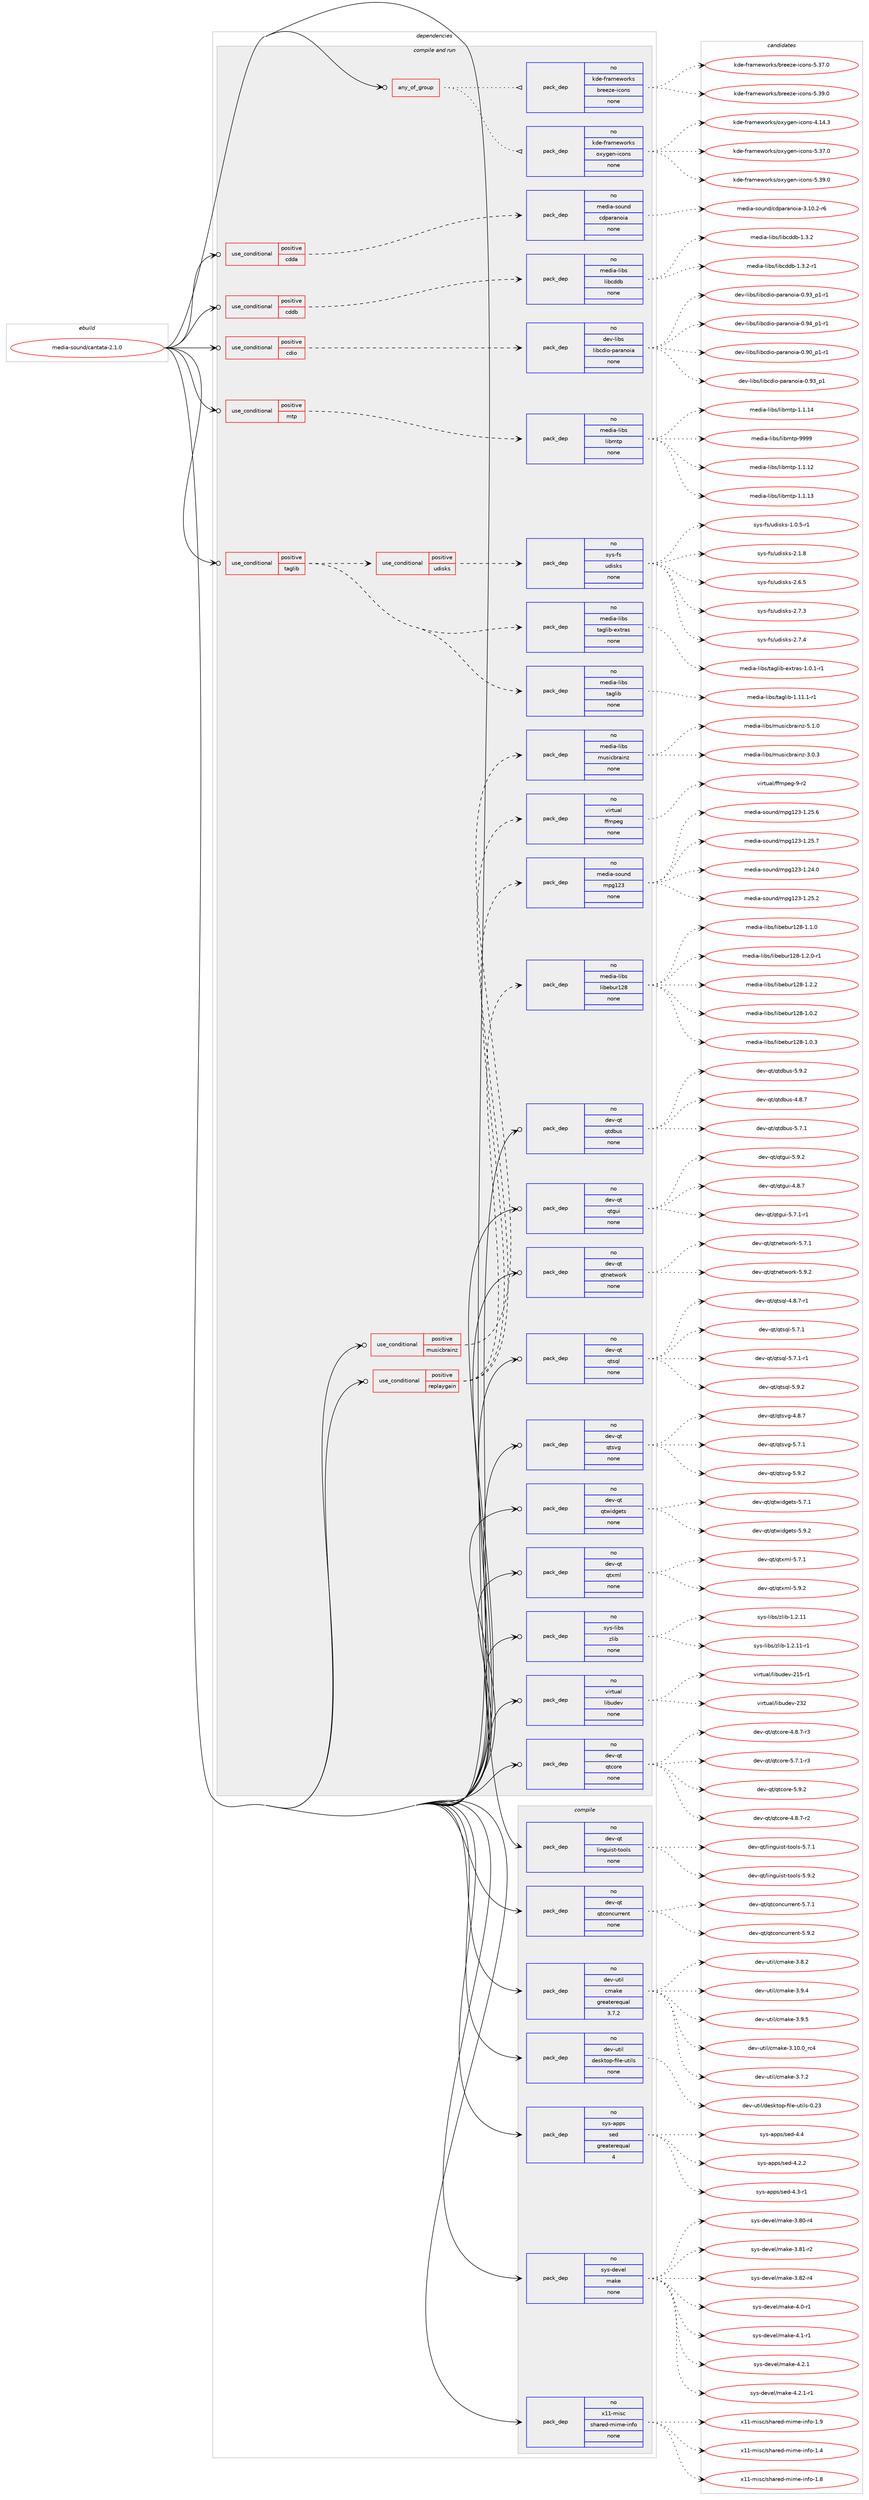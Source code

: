 digraph prolog {

# *************
# Graph options
# *************

newrank=true;
concentrate=true;
compound=true;
graph [rankdir=LR,fontname=Helvetica,fontsize=10,ranksep=1.5];#, ranksep=2.5, nodesep=0.2];
edge  [arrowhead=vee];
node  [fontname=Helvetica,fontsize=10];

# **********
# The ebuild
# **********

subgraph cluster_leftcol {
color=gray;
rank=same;
label=<<i>ebuild</i>>;
id [label="media-sound/cantata-2.1.0", color=red, width=4, href="../media-sound/cantata-2.1.0.svg"];
}

# ****************
# The dependencies
# ****************

subgraph cluster_midcol {
color=gray;
label=<<i>dependencies</i>>;
subgraph cluster_compile {
fillcolor="#eeeeee";
style=filled;
label=<<i>compile</i>>;
subgraph pack280351 {
dependency379456 [label=<<TABLE BORDER="0" CELLBORDER="1" CELLSPACING="0" CELLPADDING="4" WIDTH="220"><TR><TD ROWSPAN="6" CELLPADDING="30">pack_dep</TD></TR><TR><TD WIDTH="110">no</TD></TR><TR><TD>dev-qt</TD></TR><TR><TD>linguist-tools</TD></TR><TR><TD>none</TD></TR><TR><TD></TD></TR></TABLE>>, shape=none, color=blue];
}
id:e -> dependency379456:w [weight=20,style="solid",arrowhead="vee"];
subgraph pack280352 {
dependency379457 [label=<<TABLE BORDER="0" CELLBORDER="1" CELLSPACING="0" CELLPADDING="4" WIDTH="220"><TR><TD ROWSPAN="6" CELLPADDING="30">pack_dep</TD></TR><TR><TD WIDTH="110">no</TD></TR><TR><TD>dev-qt</TD></TR><TR><TD>qtconcurrent</TD></TR><TR><TD>none</TD></TR><TR><TD></TD></TR></TABLE>>, shape=none, color=blue];
}
id:e -> dependency379457:w [weight=20,style="solid",arrowhead="vee"];
subgraph pack280353 {
dependency379458 [label=<<TABLE BORDER="0" CELLBORDER="1" CELLSPACING="0" CELLPADDING="4" WIDTH="220"><TR><TD ROWSPAN="6" CELLPADDING="30">pack_dep</TD></TR><TR><TD WIDTH="110">no</TD></TR><TR><TD>dev-util</TD></TR><TR><TD>cmake</TD></TR><TR><TD>greaterequal</TD></TR><TR><TD>3.7.2</TD></TR></TABLE>>, shape=none, color=blue];
}
id:e -> dependency379458:w [weight=20,style="solid",arrowhead="vee"];
subgraph pack280354 {
dependency379459 [label=<<TABLE BORDER="0" CELLBORDER="1" CELLSPACING="0" CELLPADDING="4" WIDTH="220"><TR><TD ROWSPAN="6" CELLPADDING="30">pack_dep</TD></TR><TR><TD WIDTH="110">no</TD></TR><TR><TD>dev-util</TD></TR><TR><TD>desktop-file-utils</TD></TR><TR><TD>none</TD></TR><TR><TD></TD></TR></TABLE>>, shape=none, color=blue];
}
id:e -> dependency379459:w [weight=20,style="solid",arrowhead="vee"];
subgraph pack280355 {
dependency379460 [label=<<TABLE BORDER="0" CELLBORDER="1" CELLSPACING="0" CELLPADDING="4" WIDTH="220"><TR><TD ROWSPAN="6" CELLPADDING="30">pack_dep</TD></TR><TR><TD WIDTH="110">no</TD></TR><TR><TD>sys-apps</TD></TR><TR><TD>sed</TD></TR><TR><TD>greaterequal</TD></TR><TR><TD>4</TD></TR></TABLE>>, shape=none, color=blue];
}
id:e -> dependency379460:w [weight=20,style="solid",arrowhead="vee"];
subgraph pack280356 {
dependency379461 [label=<<TABLE BORDER="0" CELLBORDER="1" CELLSPACING="0" CELLPADDING="4" WIDTH="220"><TR><TD ROWSPAN="6" CELLPADDING="30">pack_dep</TD></TR><TR><TD WIDTH="110">no</TD></TR><TR><TD>sys-devel</TD></TR><TR><TD>make</TD></TR><TR><TD>none</TD></TR><TR><TD></TD></TR></TABLE>>, shape=none, color=blue];
}
id:e -> dependency379461:w [weight=20,style="solid",arrowhead="vee"];
subgraph pack280357 {
dependency379462 [label=<<TABLE BORDER="0" CELLBORDER="1" CELLSPACING="0" CELLPADDING="4" WIDTH="220"><TR><TD ROWSPAN="6" CELLPADDING="30">pack_dep</TD></TR><TR><TD WIDTH="110">no</TD></TR><TR><TD>x11-misc</TD></TR><TR><TD>shared-mime-info</TD></TR><TR><TD>none</TD></TR><TR><TD></TD></TR></TABLE>>, shape=none, color=blue];
}
id:e -> dependency379462:w [weight=20,style="solid",arrowhead="vee"];
}
subgraph cluster_compileandrun {
fillcolor="#eeeeee";
style=filled;
label=<<i>compile and run</i>>;
subgraph any5930 {
dependency379463 [label=<<TABLE BORDER="0" CELLBORDER="1" CELLSPACING="0" CELLPADDING="4"><TR><TD CELLPADDING="10">any_of_group</TD></TR></TABLE>>, shape=none, color=red];subgraph pack280358 {
dependency379464 [label=<<TABLE BORDER="0" CELLBORDER="1" CELLSPACING="0" CELLPADDING="4" WIDTH="220"><TR><TD ROWSPAN="6" CELLPADDING="30">pack_dep</TD></TR><TR><TD WIDTH="110">no</TD></TR><TR><TD>kde-frameworks</TD></TR><TR><TD>breeze-icons</TD></TR><TR><TD>none</TD></TR><TR><TD></TD></TR></TABLE>>, shape=none, color=blue];
}
dependency379463:e -> dependency379464:w [weight=20,style="dotted",arrowhead="oinv"];
subgraph pack280359 {
dependency379465 [label=<<TABLE BORDER="0" CELLBORDER="1" CELLSPACING="0" CELLPADDING="4" WIDTH="220"><TR><TD ROWSPAN="6" CELLPADDING="30">pack_dep</TD></TR><TR><TD WIDTH="110">no</TD></TR><TR><TD>kde-frameworks</TD></TR><TR><TD>oxygen-icons</TD></TR><TR><TD>none</TD></TR><TR><TD></TD></TR></TABLE>>, shape=none, color=blue];
}
dependency379463:e -> dependency379465:w [weight=20,style="dotted",arrowhead="oinv"];
}
id:e -> dependency379463:w [weight=20,style="solid",arrowhead="odotvee"];
subgraph cond93014 {
dependency379466 [label=<<TABLE BORDER="0" CELLBORDER="1" CELLSPACING="0" CELLPADDING="4"><TR><TD ROWSPAN="3" CELLPADDING="10">use_conditional</TD></TR><TR><TD>positive</TD></TR><TR><TD>cdda</TD></TR></TABLE>>, shape=none, color=red];
subgraph pack280360 {
dependency379467 [label=<<TABLE BORDER="0" CELLBORDER="1" CELLSPACING="0" CELLPADDING="4" WIDTH="220"><TR><TD ROWSPAN="6" CELLPADDING="30">pack_dep</TD></TR><TR><TD WIDTH="110">no</TD></TR><TR><TD>media-sound</TD></TR><TR><TD>cdparanoia</TD></TR><TR><TD>none</TD></TR><TR><TD></TD></TR></TABLE>>, shape=none, color=blue];
}
dependency379466:e -> dependency379467:w [weight=20,style="dashed",arrowhead="vee"];
}
id:e -> dependency379466:w [weight=20,style="solid",arrowhead="odotvee"];
subgraph cond93015 {
dependency379468 [label=<<TABLE BORDER="0" CELLBORDER="1" CELLSPACING="0" CELLPADDING="4"><TR><TD ROWSPAN="3" CELLPADDING="10">use_conditional</TD></TR><TR><TD>positive</TD></TR><TR><TD>cddb</TD></TR></TABLE>>, shape=none, color=red];
subgraph pack280361 {
dependency379469 [label=<<TABLE BORDER="0" CELLBORDER="1" CELLSPACING="0" CELLPADDING="4" WIDTH="220"><TR><TD ROWSPAN="6" CELLPADDING="30">pack_dep</TD></TR><TR><TD WIDTH="110">no</TD></TR><TR><TD>media-libs</TD></TR><TR><TD>libcddb</TD></TR><TR><TD>none</TD></TR><TR><TD></TD></TR></TABLE>>, shape=none, color=blue];
}
dependency379468:e -> dependency379469:w [weight=20,style="dashed",arrowhead="vee"];
}
id:e -> dependency379468:w [weight=20,style="solid",arrowhead="odotvee"];
subgraph cond93016 {
dependency379470 [label=<<TABLE BORDER="0" CELLBORDER="1" CELLSPACING="0" CELLPADDING="4"><TR><TD ROWSPAN="3" CELLPADDING="10">use_conditional</TD></TR><TR><TD>positive</TD></TR><TR><TD>cdio</TD></TR></TABLE>>, shape=none, color=red];
subgraph pack280362 {
dependency379471 [label=<<TABLE BORDER="0" CELLBORDER="1" CELLSPACING="0" CELLPADDING="4" WIDTH="220"><TR><TD ROWSPAN="6" CELLPADDING="30">pack_dep</TD></TR><TR><TD WIDTH="110">no</TD></TR><TR><TD>dev-libs</TD></TR><TR><TD>libcdio-paranoia</TD></TR><TR><TD>none</TD></TR><TR><TD></TD></TR></TABLE>>, shape=none, color=blue];
}
dependency379470:e -> dependency379471:w [weight=20,style="dashed",arrowhead="vee"];
}
id:e -> dependency379470:w [weight=20,style="solid",arrowhead="odotvee"];
subgraph cond93017 {
dependency379472 [label=<<TABLE BORDER="0" CELLBORDER="1" CELLSPACING="0" CELLPADDING="4"><TR><TD ROWSPAN="3" CELLPADDING="10">use_conditional</TD></TR><TR><TD>positive</TD></TR><TR><TD>mtp</TD></TR></TABLE>>, shape=none, color=red];
subgraph pack280363 {
dependency379473 [label=<<TABLE BORDER="0" CELLBORDER="1" CELLSPACING="0" CELLPADDING="4" WIDTH="220"><TR><TD ROWSPAN="6" CELLPADDING="30">pack_dep</TD></TR><TR><TD WIDTH="110">no</TD></TR><TR><TD>media-libs</TD></TR><TR><TD>libmtp</TD></TR><TR><TD>none</TD></TR><TR><TD></TD></TR></TABLE>>, shape=none, color=blue];
}
dependency379472:e -> dependency379473:w [weight=20,style="dashed",arrowhead="vee"];
}
id:e -> dependency379472:w [weight=20,style="solid",arrowhead="odotvee"];
subgraph cond93018 {
dependency379474 [label=<<TABLE BORDER="0" CELLBORDER="1" CELLSPACING="0" CELLPADDING="4"><TR><TD ROWSPAN="3" CELLPADDING="10">use_conditional</TD></TR><TR><TD>positive</TD></TR><TR><TD>musicbrainz</TD></TR></TABLE>>, shape=none, color=red];
subgraph pack280364 {
dependency379475 [label=<<TABLE BORDER="0" CELLBORDER="1" CELLSPACING="0" CELLPADDING="4" WIDTH="220"><TR><TD ROWSPAN="6" CELLPADDING="30">pack_dep</TD></TR><TR><TD WIDTH="110">no</TD></TR><TR><TD>media-libs</TD></TR><TR><TD>musicbrainz</TD></TR><TR><TD>none</TD></TR><TR><TD></TD></TR></TABLE>>, shape=none, color=blue];
}
dependency379474:e -> dependency379475:w [weight=20,style="dashed",arrowhead="vee"];
}
id:e -> dependency379474:w [weight=20,style="solid",arrowhead="odotvee"];
subgraph cond93019 {
dependency379476 [label=<<TABLE BORDER="0" CELLBORDER="1" CELLSPACING="0" CELLPADDING="4"><TR><TD ROWSPAN="3" CELLPADDING="10">use_conditional</TD></TR><TR><TD>positive</TD></TR><TR><TD>replaygain</TD></TR></TABLE>>, shape=none, color=red];
subgraph pack280365 {
dependency379477 [label=<<TABLE BORDER="0" CELLBORDER="1" CELLSPACING="0" CELLPADDING="4" WIDTH="220"><TR><TD ROWSPAN="6" CELLPADDING="30">pack_dep</TD></TR><TR><TD WIDTH="110">no</TD></TR><TR><TD>media-libs</TD></TR><TR><TD>libebur128</TD></TR><TR><TD>none</TD></TR><TR><TD></TD></TR></TABLE>>, shape=none, color=blue];
}
dependency379476:e -> dependency379477:w [weight=20,style="dashed",arrowhead="vee"];
subgraph pack280366 {
dependency379478 [label=<<TABLE BORDER="0" CELLBORDER="1" CELLSPACING="0" CELLPADDING="4" WIDTH="220"><TR><TD ROWSPAN="6" CELLPADDING="30">pack_dep</TD></TR><TR><TD WIDTH="110">no</TD></TR><TR><TD>media-sound</TD></TR><TR><TD>mpg123</TD></TR><TR><TD>none</TD></TR><TR><TD></TD></TR></TABLE>>, shape=none, color=blue];
}
dependency379476:e -> dependency379478:w [weight=20,style="dashed",arrowhead="vee"];
subgraph pack280367 {
dependency379479 [label=<<TABLE BORDER="0" CELLBORDER="1" CELLSPACING="0" CELLPADDING="4" WIDTH="220"><TR><TD ROWSPAN="6" CELLPADDING="30">pack_dep</TD></TR><TR><TD WIDTH="110">no</TD></TR><TR><TD>virtual</TD></TR><TR><TD>ffmpeg</TD></TR><TR><TD>none</TD></TR><TR><TD></TD></TR></TABLE>>, shape=none, color=blue];
}
dependency379476:e -> dependency379479:w [weight=20,style="dashed",arrowhead="vee"];
}
id:e -> dependency379476:w [weight=20,style="solid",arrowhead="odotvee"];
subgraph cond93020 {
dependency379480 [label=<<TABLE BORDER="0" CELLBORDER="1" CELLSPACING="0" CELLPADDING="4"><TR><TD ROWSPAN="3" CELLPADDING="10">use_conditional</TD></TR><TR><TD>positive</TD></TR><TR><TD>taglib</TD></TR></TABLE>>, shape=none, color=red];
subgraph pack280368 {
dependency379481 [label=<<TABLE BORDER="0" CELLBORDER="1" CELLSPACING="0" CELLPADDING="4" WIDTH="220"><TR><TD ROWSPAN="6" CELLPADDING="30">pack_dep</TD></TR><TR><TD WIDTH="110">no</TD></TR><TR><TD>media-libs</TD></TR><TR><TD>taglib</TD></TR><TR><TD>none</TD></TR><TR><TD></TD></TR></TABLE>>, shape=none, color=blue];
}
dependency379480:e -> dependency379481:w [weight=20,style="dashed",arrowhead="vee"];
subgraph pack280369 {
dependency379482 [label=<<TABLE BORDER="0" CELLBORDER="1" CELLSPACING="0" CELLPADDING="4" WIDTH="220"><TR><TD ROWSPAN="6" CELLPADDING="30">pack_dep</TD></TR><TR><TD WIDTH="110">no</TD></TR><TR><TD>media-libs</TD></TR><TR><TD>taglib-extras</TD></TR><TR><TD>none</TD></TR><TR><TD></TD></TR></TABLE>>, shape=none, color=blue];
}
dependency379480:e -> dependency379482:w [weight=20,style="dashed",arrowhead="vee"];
subgraph cond93021 {
dependency379483 [label=<<TABLE BORDER="0" CELLBORDER="1" CELLSPACING="0" CELLPADDING="4"><TR><TD ROWSPAN="3" CELLPADDING="10">use_conditional</TD></TR><TR><TD>positive</TD></TR><TR><TD>udisks</TD></TR></TABLE>>, shape=none, color=red];
subgraph pack280370 {
dependency379484 [label=<<TABLE BORDER="0" CELLBORDER="1" CELLSPACING="0" CELLPADDING="4" WIDTH="220"><TR><TD ROWSPAN="6" CELLPADDING="30">pack_dep</TD></TR><TR><TD WIDTH="110">no</TD></TR><TR><TD>sys-fs</TD></TR><TR><TD>udisks</TD></TR><TR><TD>none</TD></TR><TR><TD></TD></TR></TABLE>>, shape=none, color=blue];
}
dependency379483:e -> dependency379484:w [weight=20,style="dashed",arrowhead="vee"];
}
dependency379480:e -> dependency379483:w [weight=20,style="dashed",arrowhead="vee"];
}
id:e -> dependency379480:w [weight=20,style="solid",arrowhead="odotvee"];
subgraph pack280371 {
dependency379485 [label=<<TABLE BORDER="0" CELLBORDER="1" CELLSPACING="0" CELLPADDING="4" WIDTH="220"><TR><TD ROWSPAN="6" CELLPADDING="30">pack_dep</TD></TR><TR><TD WIDTH="110">no</TD></TR><TR><TD>dev-qt</TD></TR><TR><TD>qtcore</TD></TR><TR><TD>none</TD></TR><TR><TD></TD></TR></TABLE>>, shape=none, color=blue];
}
id:e -> dependency379485:w [weight=20,style="solid",arrowhead="odotvee"];
subgraph pack280372 {
dependency379486 [label=<<TABLE BORDER="0" CELLBORDER="1" CELLSPACING="0" CELLPADDING="4" WIDTH="220"><TR><TD ROWSPAN="6" CELLPADDING="30">pack_dep</TD></TR><TR><TD WIDTH="110">no</TD></TR><TR><TD>dev-qt</TD></TR><TR><TD>qtdbus</TD></TR><TR><TD>none</TD></TR><TR><TD></TD></TR></TABLE>>, shape=none, color=blue];
}
id:e -> dependency379486:w [weight=20,style="solid",arrowhead="odotvee"];
subgraph pack280373 {
dependency379487 [label=<<TABLE BORDER="0" CELLBORDER="1" CELLSPACING="0" CELLPADDING="4" WIDTH="220"><TR><TD ROWSPAN="6" CELLPADDING="30">pack_dep</TD></TR><TR><TD WIDTH="110">no</TD></TR><TR><TD>dev-qt</TD></TR><TR><TD>qtgui</TD></TR><TR><TD>none</TD></TR><TR><TD></TD></TR></TABLE>>, shape=none, color=blue];
}
id:e -> dependency379487:w [weight=20,style="solid",arrowhead="odotvee"];
subgraph pack280374 {
dependency379488 [label=<<TABLE BORDER="0" CELLBORDER="1" CELLSPACING="0" CELLPADDING="4" WIDTH="220"><TR><TD ROWSPAN="6" CELLPADDING="30">pack_dep</TD></TR><TR><TD WIDTH="110">no</TD></TR><TR><TD>dev-qt</TD></TR><TR><TD>qtnetwork</TD></TR><TR><TD>none</TD></TR><TR><TD></TD></TR></TABLE>>, shape=none, color=blue];
}
id:e -> dependency379488:w [weight=20,style="solid",arrowhead="odotvee"];
subgraph pack280375 {
dependency379489 [label=<<TABLE BORDER="0" CELLBORDER="1" CELLSPACING="0" CELLPADDING="4" WIDTH="220"><TR><TD ROWSPAN="6" CELLPADDING="30">pack_dep</TD></TR><TR><TD WIDTH="110">no</TD></TR><TR><TD>dev-qt</TD></TR><TR><TD>qtsql</TD></TR><TR><TD>none</TD></TR><TR><TD></TD></TR></TABLE>>, shape=none, color=blue];
}
id:e -> dependency379489:w [weight=20,style="solid",arrowhead="odotvee"];
subgraph pack280376 {
dependency379490 [label=<<TABLE BORDER="0" CELLBORDER="1" CELLSPACING="0" CELLPADDING="4" WIDTH="220"><TR><TD ROWSPAN="6" CELLPADDING="30">pack_dep</TD></TR><TR><TD WIDTH="110">no</TD></TR><TR><TD>dev-qt</TD></TR><TR><TD>qtsvg</TD></TR><TR><TD>none</TD></TR><TR><TD></TD></TR></TABLE>>, shape=none, color=blue];
}
id:e -> dependency379490:w [weight=20,style="solid",arrowhead="odotvee"];
subgraph pack280377 {
dependency379491 [label=<<TABLE BORDER="0" CELLBORDER="1" CELLSPACING="0" CELLPADDING="4" WIDTH="220"><TR><TD ROWSPAN="6" CELLPADDING="30">pack_dep</TD></TR><TR><TD WIDTH="110">no</TD></TR><TR><TD>dev-qt</TD></TR><TR><TD>qtwidgets</TD></TR><TR><TD>none</TD></TR><TR><TD></TD></TR></TABLE>>, shape=none, color=blue];
}
id:e -> dependency379491:w [weight=20,style="solid",arrowhead="odotvee"];
subgraph pack280378 {
dependency379492 [label=<<TABLE BORDER="0" CELLBORDER="1" CELLSPACING="0" CELLPADDING="4" WIDTH="220"><TR><TD ROWSPAN="6" CELLPADDING="30">pack_dep</TD></TR><TR><TD WIDTH="110">no</TD></TR><TR><TD>dev-qt</TD></TR><TR><TD>qtxml</TD></TR><TR><TD>none</TD></TR><TR><TD></TD></TR></TABLE>>, shape=none, color=blue];
}
id:e -> dependency379492:w [weight=20,style="solid",arrowhead="odotvee"];
subgraph pack280379 {
dependency379493 [label=<<TABLE BORDER="0" CELLBORDER="1" CELLSPACING="0" CELLPADDING="4" WIDTH="220"><TR><TD ROWSPAN="6" CELLPADDING="30">pack_dep</TD></TR><TR><TD WIDTH="110">no</TD></TR><TR><TD>sys-libs</TD></TR><TR><TD>zlib</TD></TR><TR><TD>none</TD></TR><TR><TD></TD></TR></TABLE>>, shape=none, color=blue];
}
id:e -> dependency379493:w [weight=20,style="solid",arrowhead="odotvee"];
subgraph pack280380 {
dependency379494 [label=<<TABLE BORDER="0" CELLBORDER="1" CELLSPACING="0" CELLPADDING="4" WIDTH="220"><TR><TD ROWSPAN="6" CELLPADDING="30">pack_dep</TD></TR><TR><TD WIDTH="110">no</TD></TR><TR><TD>virtual</TD></TR><TR><TD>libudev</TD></TR><TR><TD>none</TD></TR><TR><TD></TD></TR></TABLE>>, shape=none, color=blue];
}
id:e -> dependency379494:w [weight=20,style="solid",arrowhead="odotvee"];
}
subgraph cluster_run {
fillcolor="#eeeeee";
style=filled;
label=<<i>run</i>>;
}
}

# **************
# The candidates
# **************

subgraph cluster_choices {
rank=same;
color=gray;
label=<<i>candidates</i>>;

subgraph choice280351 {
color=black;
nodesep=1;
choice100101118451131164710810511010311710511511645116111111108115455346554649 [label="dev-qt/linguist-tools-5.7.1", color=red, width=4,href="../dev-qt/linguist-tools-5.7.1.svg"];
choice100101118451131164710810511010311710511511645116111111108115455346574650 [label="dev-qt/linguist-tools-5.9.2", color=red, width=4,href="../dev-qt/linguist-tools-5.9.2.svg"];
dependency379456:e -> choice100101118451131164710810511010311710511511645116111111108115455346554649:w [style=dotted,weight="100"];
dependency379456:e -> choice100101118451131164710810511010311710511511645116111111108115455346574650:w [style=dotted,weight="100"];
}
subgraph choice280352 {
color=black;
nodesep=1;
choice10010111845113116471131169911111099117114114101110116455346554649 [label="dev-qt/qtconcurrent-5.7.1", color=red, width=4,href="../dev-qt/qtconcurrent-5.7.1.svg"];
choice10010111845113116471131169911111099117114114101110116455346574650 [label="dev-qt/qtconcurrent-5.9.2", color=red, width=4,href="../dev-qt/qtconcurrent-5.9.2.svg"];
dependency379457:e -> choice10010111845113116471131169911111099117114114101110116455346554649:w [style=dotted,weight="100"];
dependency379457:e -> choice10010111845113116471131169911111099117114114101110116455346574650:w [style=dotted,weight="100"];
}
subgraph choice280353 {
color=black;
nodesep=1;
choice1001011184511711610510847991099710710145514649484648951149952 [label="dev-util/cmake-3.10.0_rc4", color=red, width=4,href="../dev-util/cmake-3.10.0_rc4.svg"];
choice10010111845117116105108479910997107101455146554650 [label="dev-util/cmake-3.7.2", color=red, width=4,href="../dev-util/cmake-3.7.2.svg"];
choice10010111845117116105108479910997107101455146564650 [label="dev-util/cmake-3.8.2", color=red, width=4,href="../dev-util/cmake-3.8.2.svg"];
choice10010111845117116105108479910997107101455146574652 [label="dev-util/cmake-3.9.4", color=red, width=4,href="../dev-util/cmake-3.9.4.svg"];
choice10010111845117116105108479910997107101455146574653 [label="dev-util/cmake-3.9.5", color=red, width=4,href="../dev-util/cmake-3.9.5.svg"];
dependency379458:e -> choice1001011184511711610510847991099710710145514649484648951149952:w [style=dotted,weight="100"];
dependency379458:e -> choice10010111845117116105108479910997107101455146554650:w [style=dotted,weight="100"];
dependency379458:e -> choice10010111845117116105108479910997107101455146564650:w [style=dotted,weight="100"];
dependency379458:e -> choice10010111845117116105108479910997107101455146574652:w [style=dotted,weight="100"];
dependency379458:e -> choice10010111845117116105108479910997107101455146574653:w [style=dotted,weight="100"];
}
subgraph choice280354 {
color=black;
nodesep=1;
choice100101118451171161051084710010111510711611111245102105108101451171161051081154548465051 [label="dev-util/desktop-file-utils-0.23", color=red, width=4,href="../dev-util/desktop-file-utils-0.23.svg"];
dependency379459:e -> choice100101118451171161051084710010111510711611111245102105108101451171161051081154548465051:w [style=dotted,weight="100"];
}
subgraph choice280355 {
color=black;
nodesep=1;
choice115121115459711211211547115101100455246504650 [label="sys-apps/sed-4.2.2", color=red, width=4,href="../sys-apps/sed-4.2.2.svg"];
choice115121115459711211211547115101100455246514511449 [label="sys-apps/sed-4.3-r1", color=red, width=4,href="../sys-apps/sed-4.3-r1.svg"];
choice11512111545971121121154711510110045524652 [label="sys-apps/sed-4.4", color=red, width=4,href="../sys-apps/sed-4.4.svg"];
dependency379460:e -> choice115121115459711211211547115101100455246504650:w [style=dotted,weight="100"];
dependency379460:e -> choice115121115459711211211547115101100455246514511449:w [style=dotted,weight="100"];
dependency379460:e -> choice11512111545971121121154711510110045524652:w [style=dotted,weight="100"];
}
subgraph choice280356 {
color=black;
nodesep=1;
choice11512111545100101118101108471099710710145514656484511452 [label="sys-devel/make-3.80-r4", color=red, width=4,href="../sys-devel/make-3.80-r4.svg"];
choice11512111545100101118101108471099710710145514656494511450 [label="sys-devel/make-3.81-r2", color=red, width=4,href="../sys-devel/make-3.81-r2.svg"];
choice11512111545100101118101108471099710710145514656504511452 [label="sys-devel/make-3.82-r4", color=red, width=4,href="../sys-devel/make-3.82-r4.svg"];
choice115121115451001011181011084710997107101455246484511449 [label="sys-devel/make-4.0-r1", color=red, width=4,href="../sys-devel/make-4.0-r1.svg"];
choice115121115451001011181011084710997107101455246494511449 [label="sys-devel/make-4.1-r1", color=red, width=4,href="../sys-devel/make-4.1-r1.svg"];
choice115121115451001011181011084710997107101455246504649 [label="sys-devel/make-4.2.1", color=red, width=4,href="../sys-devel/make-4.2.1.svg"];
choice1151211154510010111810110847109971071014552465046494511449 [label="sys-devel/make-4.2.1-r1", color=red, width=4,href="../sys-devel/make-4.2.1-r1.svg"];
dependency379461:e -> choice11512111545100101118101108471099710710145514656484511452:w [style=dotted,weight="100"];
dependency379461:e -> choice11512111545100101118101108471099710710145514656494511450:w [style=dotted,weight="100"];
dependency379461:e -> choice11512111545100101118101108471099710710145514656504511452:w [style=dotted,weight="100"];
dependency379461:e -> choice115121115451001011181011084710997107101455246484511449:w [style=dotted,weight="100"];
dependency379461:e -> choice115121115451001011181011084710997107101455246494511449:w [style=dotted,weight="100"];
dependency379461:e -> choice115121115451001011181011084710997107101455246504649:w [style=dotted,weight="100"];
dependency379461:e -> choice1151211154510010111810110847109971071014552465046494511449:w [style=dotted,weight="100"];
}
subgraph choice280357 {
color=black;
nodesep=1;
choice120494945109105115994711510497114101100451091051091014510511010211145494652 [label="x11-misc/shared-mime-info-1.4", color=red, width=4,href="../x11-misc/shared-mime-info-1.4.svg"];
choice120494945109105115994711510497114101100451091051091014510511010211145494656 [label="x11-misc/shared-mime-info-1.8", color=red, width=4,href="../x11-misc/shared-mime-info-1.8.svg"];
choice120494945109105115994711510497114101100451091051091014510511010211145494657 [label="x11-misc/shared-mime-info-1.9", color=red, width=4,href="../x11-misc/shared-mime-info-1.9.svg"];
dependency379462:e -> choice120494945109105115994711510497114101100451091051091014510511010211145494652:w [style=dotted,weight="100"];
dependency379462:e -> choice120494945109105115994711510497114101100451091051091014510511010211145494656:w [style=dotted,weight="100"];
dependency379462:e -> choice120494945109105115994711510497114101100451091051091014510511010211145494657:w [style=dotted,weight="100"];
}
subgraph choice280358 {
color=black;
nodesep=1;
choice10710010145102114971091011191111141071154798114101101122101451059911111011545534651554648 [label="kde-frameworks/breeze-icons-5.37.0", color=red, width=4,href="../kde-frameworks/breeze-icons-5.37.0.svg"];
choice10710010145102114971091011191111141071154798114101101122101451059911111011545534651574648 [label="kde-frameworks/breeze-icons-5.39.0", color=red, width=4,href="../kde-frameworks/breeze-icons-5.39.0.svg"];
dependency379464:e -> choice10710010145102114971091011191111141071154798114101101122101451059911111011545534651554648:w [style=dotted,weight="100"];
dependency379464:e -> choice10710010145102114971091011191111141071154798114101101122101451059911111011545534651574648:w [style=dotted,weight="100"];
}
subgraph choice280359 {
color=black;
nodesep=1;
choice107100101451021149710910111911111410711547111120121103101110451059911111011545524649524651 [label="kde-frameworks/oxygen-icons-4.14.3", color=red, width=4,href="../kde-frameworks/oxygen-icons-4.14.3.svg"];
choice107100101451021149710910111911111410711547111120121103101110451059911111011545534651554648 [label="kde-frameworks/oxygen-icons-5.37.0", color=red, width=4,href="../kde-frameworks/oxygen-icons-5.37.0.svg"];
choice107100101451021149710910111911111410711547111120121103101110451059911111011545534651574648 [label="kde-frameworks/oxygen-icons-5.39.0", color=red, width=4,href="../kde-frameworks/oxygen-icons-5.39.0.svg"];
dependency379465:e -> choice107100101451021149710910111911111410711547111120121103101110451059911111011545524649524651:w [style=dotted,weight="100"];
dependency379465:e -> choice107100101451021149710910111911111410711547111120121103101110451059911111011545534651554648:w [style=dotted,weight="100"];
dependency379465:e -> choice107100101451021149710910111911111410711547111120121103101110451059911111011545534651574648:w [style=dotted,weight="100"];
}
subgraph choice280360 {
color=black;
nodesep=1;
choice10910110010597451151111171101004799100112971149711011110597455146494846504511454 [label="media-sound/cdparanoia-3.10.2-r6", color=red, width=4,href="../media-sound/cdparanoia-3.10.2-r6.svg"];
dependency379467:e -> choice10910110010597451151111171101004799100112971149711011110597455146494846504511454:w [style=dotted,weight="100"];
}
subgraph choice280361 {
color=black;
nodesep=1;
choice10910110010597451081059811547108105989910010098454946514650 [label="media-libs/libcddb-1.3.2", color=red, width=4,href="../media-libs/libcddb-1.3.2.svg"];
choice109101100105974510810598115471081059899100100984549465146504511449 [label="media-libs/libcddb-1.3.2-r1", color=red, width=4,href="../media-libs/libcddb-1.3.2-r1.svg"];
dependency379469:e -> choice10910110010597451081059811547108105989910010098454946514650:w [style=dotted,weight="100"];
dependency379469:e -> choice109101100105974510810598115471081059899100100984549465146504511449:w [style=dotted,weight="100"];
}
subgraph choice280362 {
color=black;
nodesep=1;
choice100101118451081059811547108105989910010511145112971149711011110597454846574895112494511449 [label="dev-libs/libcdio-paranoia-0.90_p1-r1", color=red, width=4,href="../dev-libs/libcdio-paranoia-0.90_p1-r1.svg"];
choice10010111845108105981154710810598991001051114511297114971101111059745484657519511249 [label="dev-libs/libcdio-paranoia-0.93_p1", color=red, width=4,href="../dev-libs/libcdio-paranoia-0.93_p1.svg"];
choice100101118451081059811547108105989910010511145112971149711011110597454846575195112494511449 [label="dev-libs/libcdio-paranoia-0.93_p1-r1", color=red, width=4,href="../dev-libs/libcdio-paranoia-0.93_p1-r1.svg"];
choice100101118451081059811547108105989910010511145112971149711011110597454846575295112494511449 [label="dev-libs/libcdio-paranoia-0.94_p1-r1", color=red, width=4,href="../dev-libs/libcdio-paranoia-0.94_p1-r1.svg"];
dependency379471:e -> choice100101118451081059811547108105989910010511145112971149711011110597454846574895112494511449:w [style=dotted,weight="100"];
dependency379471:e -> choice10010111845108105981154710810598991001051114511297114971101111059745484657519511249:w [style=dotted,weight="100"];
dependency379471:e -> choice100101118451081059811547108105989910010511145112971149711011110597454846575195112494511449:w [style=dotted,weight="100"];
dependency379471:e -> choice100101118451081059811547108105989910010511145112971149711011110597454846575295112494511449:w [style=dotted,weight="100"];
}
subgraph choice280363 {
color=black;
nodesep=1;
choice109101100105974510810598115471081059810911611245494649464950 [label="media-libs/libmtp-1.1.12", color=red, width=4,href="../media-libs/libmtp-1.1.12.svg"];
choice109101100105974510810598115471081059810911611245494649464951 [label="media-libs/libmtp-1.1.13", color=red, width=4,href="../media-libs/libmtp-1.1.13.svg"];
choice109101100105974510810598115471081059810911611245494649464952 [label="media-libs/libmtp-1.1.14", color=red, width=4,href="../media-libs/libmtp-1.1.14.svg"];
choice10910110010597451081059811547108105981091161124557575757 [label="media-libs/libmtp-9999", color=red, width=4,href="../media-libs/libmtp-9999.svg"];
dependency379473:e -> choice109101100105974510810598115471081059810911611245494649464950:w [style=dotted,weight="100"];
dependency379473:e -> choice109101100105974510810598115471081059810911611245494649464951:w [style=dotted,weight="100"];
dependency379473:e -> choice109101100105974510810598115471081059810911611245494649464952:w [style=dotted,weight="100"];
dependency379473:e -> choice10910110010597451081059811547108105981091161124557575757:w [style=dotted,weight="100"];
}
subgraph choice280364 {
color=black;
nodesep=1;
choice10910110010597451081059811547109117115105999811497105110122455146484651 [label="media-libs/musicbrainz-3.0.3", color=red, width=4,href="../media-libs/musicbrainz-3.0.3.svg"];
choice10910110010597451081059811547109117115105999811497105110122455346494648 [label="media-libs/musicbrainz-5.1.0", color=red, width=4,href="../media-libs/musicbrainz-5.1.0.svg"];
dependency379475:e -> choice10910110010597451081059811547109117115105999811497105110122455146484651:w [style=dotted,weight="100"];
dependency379475:e -> choice10910110010597451081059811547109117115105999811497105110122455346494648:w [style=dotted,weight="100"];
}
subgraph choice280365 {
color=black;
nodesep=1;
choice109101100105974510810598115471081059810198117114495056454946484650 [label="media-libs/libebur128-1.0.2", color=red, width=4,href="../media-libs/libebur128-1.0.2.svg"];
choice109101100105974510810598115471081059810198117114495056454946484651 [label="media-libs/libebur128-1.0.3", color=red, width=4,href="../media-libs/libebur128-1.0.3.svg"];
choice109101100105974510810598115471081059810198117114495056454946494648 [label="media-libs/libebur128-1.1.0", color=red, width=4,href="../media-libs/libebur128-1.1.0.svg"];
choice1091011001059745108105981154710810598101981171144950564549465046484511449 [label="media-libs/libebur128-1.2.0-r1", color=red, width=4,href="../media-libs/libebur128-1.2.0-r1.svg"];
choice109101100105974510810598115471081059810198117114495056454946504650 [label="media-libs/libebur128-1.2.2", color=red, width=4,href="../media-libs/libebur128-1.2.2.svg"];
dependency379477:e -> choice109101100105974510810598115471081059810198117114495056454946484650:w [style=dotted,weight="100"];
dependency379477:e -> choice109101100105974510810598115471081059810198117114495056454946484651:w [style=dotted,weight="100"];
dependency379477:e -> choice109101100105974510810598115471081059810198117114495056454946494648:w [style=dotted,weight="100"];
dependency379477:e -> choice1091011001059745108105981154710810598101981171144950564549465046484511449:w [style=dotted,weight="100"];
dependency379477:e -> choice109101100105974510810598115471081059810198117114495056454946504650:w [style=dotted,weight="100"];
}
subgraph choice280366 {
color=black;
nodesep=1;
choice10910110010597451151111171101004710911210349505145494650524648 [label="media-sound/mpg123-1.24.0", color=red, width=4,href="../media-sound/mpg123-1.24.0.svg"];
choice10910110010597451151111171101004710911210349505145494650534650 [label="media-sound/mpg123-1.25.2", color=red, width=4,href="../media-sound/mpg123-1.25.2.svg"];
choice10910110010597451151111171101004710911210349505145494650534654 [label="media-sound/mpg123-1.25.6", color=red, width=4,href="../media-sound/mpg123-1.25.6.svg"];
choice10910110010597451151111171101004710911210349505145494650534655 [label="media-sound/mpg123-1.25.7", color=red, width=4,href="../media-sound/mpg123-1.25.7.svg"];
dependency379478:e -> choice10910110010597451151111171101004710911210349505145494650524648:w [style=dotted,weight="100"];
dependency379478:e -> choice10910110010597451151111171101004710911210349505145494650534650:w [style=dotted,weight="100"];
dependency379478:e -> choice10910110010597451151111171101004710911210349505145494650534654:w [style=dotted,weight="100"];
dependency379478:e -> choice10910110010597451151111171101004710911210349505145494650534655:w [style=dotted,weight="100"];
}
subgraph choice280367 {
color=black;
nodesep=1;
choice118105114116117971084710210210911210110345574511450 [label="virtual/ffmpeg-9-r2", color=red, width=4,href="../virtual/ffmpeg-9-r2.svg"];
dependency379479:e -> choice118105114116117971084710210210911210110345574511450:w [style=dotted,weight="100"];
}
subgraph choice280368 {
color=black;
nodesep=1;
choice109101100105974510810598115471169710310810598454946494946494511449 [label="media-libs/taglib-1.11.1-r1", color=red, width=4,href="../media-libs/taglib-1.11.1-r1.svg"];
dependency379481:e -> choice109101100105974510810598115471169710310810598454946494946494511449:w [style=dotted,weight="100"];
}
subgraph choice280369 {
color=black;
nodesep=1;
choice10910110010597451081059811547116971031081059845101120116114971154549464846494511449 [label="media-libs/taglib-extras-1.0.1-r1", color=red, width=4,href="../media-libs/taglib-extras-1.0.1-r1.svg"];
dependency379482:e -> choice10910110010597451081059811547116971031081059845101120116114971154549464846494511449:w [style=dotted,weight="100"];
}
subgraph choice280370 {
color=black;
nodesep=1;
choice11512111545102115471171001051151071154549464846534511449 [label="sys-fs/udisks-1.0.5-r1", color=red, width=4,href="../sys-fs/udisks-1.0.5-r1.svg"];
choice1151211154510211547117100105115107115455046494656 [label="sys-fs/udisks-2.1.8", color=red, width=4,href="../sys-fs/udisks-2.1.8.svg"];
choice1151211154510211547117100105115107115455046544653 [label="sys-fs/udisks-2.6.5", color=red, width=4,href="../sys-fs/udisks-2.6.5.svg"];
choice1151211154510211547117100105115107115455046554651 [label="sys-fs/udisks-2.7.3", color=red, width=4,href="../sys-fs/udisks-2.7.3.svg"];
choice1151211154510211547117100105115107115455046554652 [label="sys-fs/udisks-2.7.4", color=red, width=4,href="../sys-fs/udisks-2.7.4.svg"];
dependency379484:e -> choice11512111545102115471171001051151071154549464846534511449:w [style=dotted,weight="100"];
dependency379484:e -> choice1151211154510211547117100105115107115455046494656:w [style=dotted,weight="100"];
dependency379484:e -> choice1151211154510211547117100105115107115455046544653:w [style=dotted,weight="100"];
dependency379484:e -> choice1151211154510211547117100105115107115455046554651:w [style=dotted,weight="100"];
dependency379484:e -> choice1151211154510211547117100105115107115455046554652:w [style=dotted,weight="100"];
}
subgraph choice280371 {
color=black;
nodesep=1;
choice1001011184511311647113116991111141014552465646554511450 [label="dev-qt/qtcore-4.8.7-r2", color=red, width=4,href="../dev-qt/qtcore-4.8.7-r2.svg"];
choice1001011184511311647113116991111141014552465646554511451 [label="dev-qt/qtcore-4.8.7-r3", color=red, width=4,href="../dev-qt/qtcore-4.8.7-r3.svg"];
choice1001011184511311647113116991111141014553465546494511451 [label="dev-qt/qtcore-5.7.1-r3", color=red, width=4,href="../dev-qt/qtcore-5.7.1-r3.svg"];
choice100101118451131164711311699111114101455346574650 [label="dev-qt/qtcore-5.9.2", color=red, width=4,href="../dev-qt/qtcore-5.9.2.svg"];
dependency379485:e -> choice1001011184511311647113116991111141014552465646554511450:w [style=dotted,weight="100"];
dependency379485:e -> choice1001011184511311647113116991111141014552465646554511451:w [style=dotted,weight="100"];
dependency379485:e -> choice1001011184511311647113116991111141014553465546494511451:w [style=dotted,weight="100"];
dependency379485:e -> choice100101118451131164711311699111114101455346574650:w [style=dotted,weight="100"];
}
subgraph choice280372 {
color=black;
nodesep=1;
choice100101118451131164711311610098117115455246564655 [label="dev-qt/qtdbus-4.8.7", color=red, width=4,href="../dev-qt/qtdbus-4.8.7.svg"];
choice100101118451131164711311610098117115455346554649 [label="dev-qt/qtdbus-5.7.1", color=red, width=4,href="../dev-qt/qtdbus-5.7.1.svg"];
choice100101118451131164711311610098117115455346574650 [label="dev-qt/qtdbus-5.9.2", color=red, width=4,href="../dev-qt/qtdbus-5.9.2.svg"];
dependency379486:e -> choice100101118451131164711311610098117115455246564655:w [style=dotted,weight="100"];
dependency379486:e -> choice100101118451131164711311610098117115455346554649:w [style=dotted,weight="100"];
dependency379486:e -> choice100101118451131164711311610098117115455346574650:w [style=dotted,weight="100"];
}
subgraph choice280373 {
color=black;
nodesep=1;
choice1001011184511311647113116103117105455246564655 [label="dev-qt/qtgui-4.8.7", color=red, width=4,href="../dev-qt/qtgui-4.8.7.svg"];
choice10010111845113116471131161031171054553465546494511449 [label="dev-qt/qtgui-5.7.1-r1", color=red, width=4,href="../dev-qt/qtgui-5.7.1-r1.svg"];
choice1001011184511311647113116103117105455346574650 [label="dev-qt/qtgui-5.9.2", color=red, width=4,href="../dev-qt/qtgui-5.9.2.svg"];
dependency379487:e -> choice1001011184511311647113116103117105455246564655:w [style=dotted,weight="100"];
dependency379487:e -> choice10010111845113116471131161031171054553465546494511449:w [style=dotted,weight="100"];
dependency379487:e -> choice1001011184511311647113116103117105455346574650:w [style=dotted,weight="100"];
}
subgraph choice280374 {
color=black;
nodesep=1;
choice1001011184511311647113116110101116119111114107455346554649 [label="dev-qt/qtnetwork-5.7.1", color=red, width=4,href="../dev-qt/qtnetwork-5.7.1.svg"];
choice1001011184511311647113116110101116119111114107455346574650 [label="dev-qt/qtnetwork-5.9.2", color=red, width=4,href="../dev-qt/qtnetwork-5.9.2.svg"];
dependency379488:e -> choice1001011184511311647113116110101116119111114107455346554649:w [style=dotted,weight="100"];
dependency379488:e -> choice1001011184511311647113116110101116119111114107455346574650:w [style=dotted,weight="100"];
}
subgraph choice280375 {
color=black;
nodesep=1;
choice10010111845113116471131161151131084552465646554511449 [label="dev-qt/qtsql-4.8.7-r1", color=red, width=4,href="../dev-qt/qtsql-4.8.7-r1.svg"];
choice1001011184511311647113116115113108455346554649 [label="dev-qt/qtsql-5.7.1", color=red, width=4,href="../dev-qt/qtsql-5.7.1.svg"];
choice10010111845113116471131161151131084553465546494511449 [label="dev-qt/qtsql-5.7.1-r1", color=red, width=4,href="../dev-qt/qtsql-5.7.1-r1.svg"];
choice1001011184511311647113116115113108455346574650 [label="dev-qt/qtsql-5.9.2", color=red, width=4,href="../dev-qt/qtsql-5.9.2.svg"];
dependency379489:e -> choice10010111845113116471131161151131084552465646554511449:w [style=dotted,weight="100"];
dependency379489:e -> choice1001011184511311647113116115113108455346554649:w [style=dotted,weight="100"];
dependency379489:e -> choice10010111845113116471131161151131084553465546494511449:w [style=dotted,weight="100"];
dependency379489:e -> choice1001011184511311647113116115113108455346574650:w [style=dotted,weight="100"];
}
subgraph choice280376 {
color=black;
nodesep=1;
choice1001011184511311647113116115118103455246564655 [label="dev-qt/qtsvg-4.8.7", color=red, width=4,href="../dev-qt/qtsvg-4.8.7.svg"];
choice1001011184511311647113116115118103455346554649 [label="dev-qt/qtsvg-5.7.1", color=red, width=4,href="../dev-qt/qtsvg-5.7.1.svg"];
choice1001011184511311647113116115118103455346574650 [label="dev-qt/qtsvg-5.9.2", color=red, width=4,href="../dev-qt/qtsvg-5.9.2.svg"];
dependency379490:e -> choice1001011184511311647113116115118103455246564655:w [style=dotted,weight="100"];
dependency379490:e -> choice1001011184511311647113116115118103455346554649:w [style=dotted,weight="100"];
dependency379490:e -> choice1001011184511311647113116115118103455346574650:w [style=dotted,weight="100"];
}
subgraph choice280377 {
color=black;
nodesep=1;
choice1001011184511311647113116119105100103101116115455346554649 [label="dev-qt/qtwidgets-5.7.1", color=red, width=4,href="../dev-qt/qtwidgets-5.7.1.svg"];
choice1001011184511311647113116119105100103101116115455346574650 [label="dev-qt/qtwidgets-5.9.2", color=red, width=4,href="../dev-qt/qtwidgets-5.9.2.svg"];
dependency379491:e -> choice1001011184511311647113116119105100103101116115455346554649:w [style=dotted,weight="100"];
dependency379491:e -> choice1001011184511311647113116119105100103101116115455346574650:w [style=dotted,weight="100"];
}
subgraph choice280378 {
color=black;
nodesep=1;
choice1001011184511311647113116120109108455346554649 [label="dev-qt/qtxml-5.7.1", color=red, width=4,href="../dev-qt/qtxml-5.7.1.svg"];
choice1001011184511311647113116120109108455346574650 [label="dev-qt/qtxml-5.9.2", color=red, width=4,href="../dev-qt/qtxml-5.9.2.svg"];
dependency379492:e -> choice1001011184511311647113116120109108455346554649:w [style=dotted,weight="100"];
dependency379492:e -> choice1001011184511311647113116120109108455346574650:w [style=dotted,weight="100"];
}
subgraph choice280379 {
color=black;
nodesep=1;
choice1151211154510810598115471221081059845494650464949 [label="sys-libs/zlib-1.2.11", color=red, width=4,href="../sys-libs/zlib-1.2.11.svg"];
choice11512111545108105981154712210810598454946504649494511449 [label="sys-libs/zlib-1.2.11-r1", color=red, width=4,href="../sys-libs/zlib-1.2.11-r1.svg"];
dependency379493:e -> choice1151211154510810598115471221081059845494650464949:w [style=dotted,weight="100"];
dependency379493:e -> choice11512111545108105981154712210810598454946504649494511449:w [style=dotted,weight="100"];
}
subgraph choice280380 {
color=black;
nodesep=1;
choice118105114116117971084710810598117100101118455049534511449 [label="virtual/libudev-215-r1", color=red, width=4,href="../virtual/libudev-215-r1.svg"];
choice11810511411611797108471081059811710010111845505150 [label="virtual/libudev-232", color=red, width=4,href="../virtual/libudev-232.svg"];
dependency379494:e -> choice118105114116117971084710810598117100101118455049534511449:w [style=dotted,weight="100"];
dependency379494:e -> choice11810511411611797108471081059811710010111845505150:w [style=dotted,weight="100"];
}
}

}
